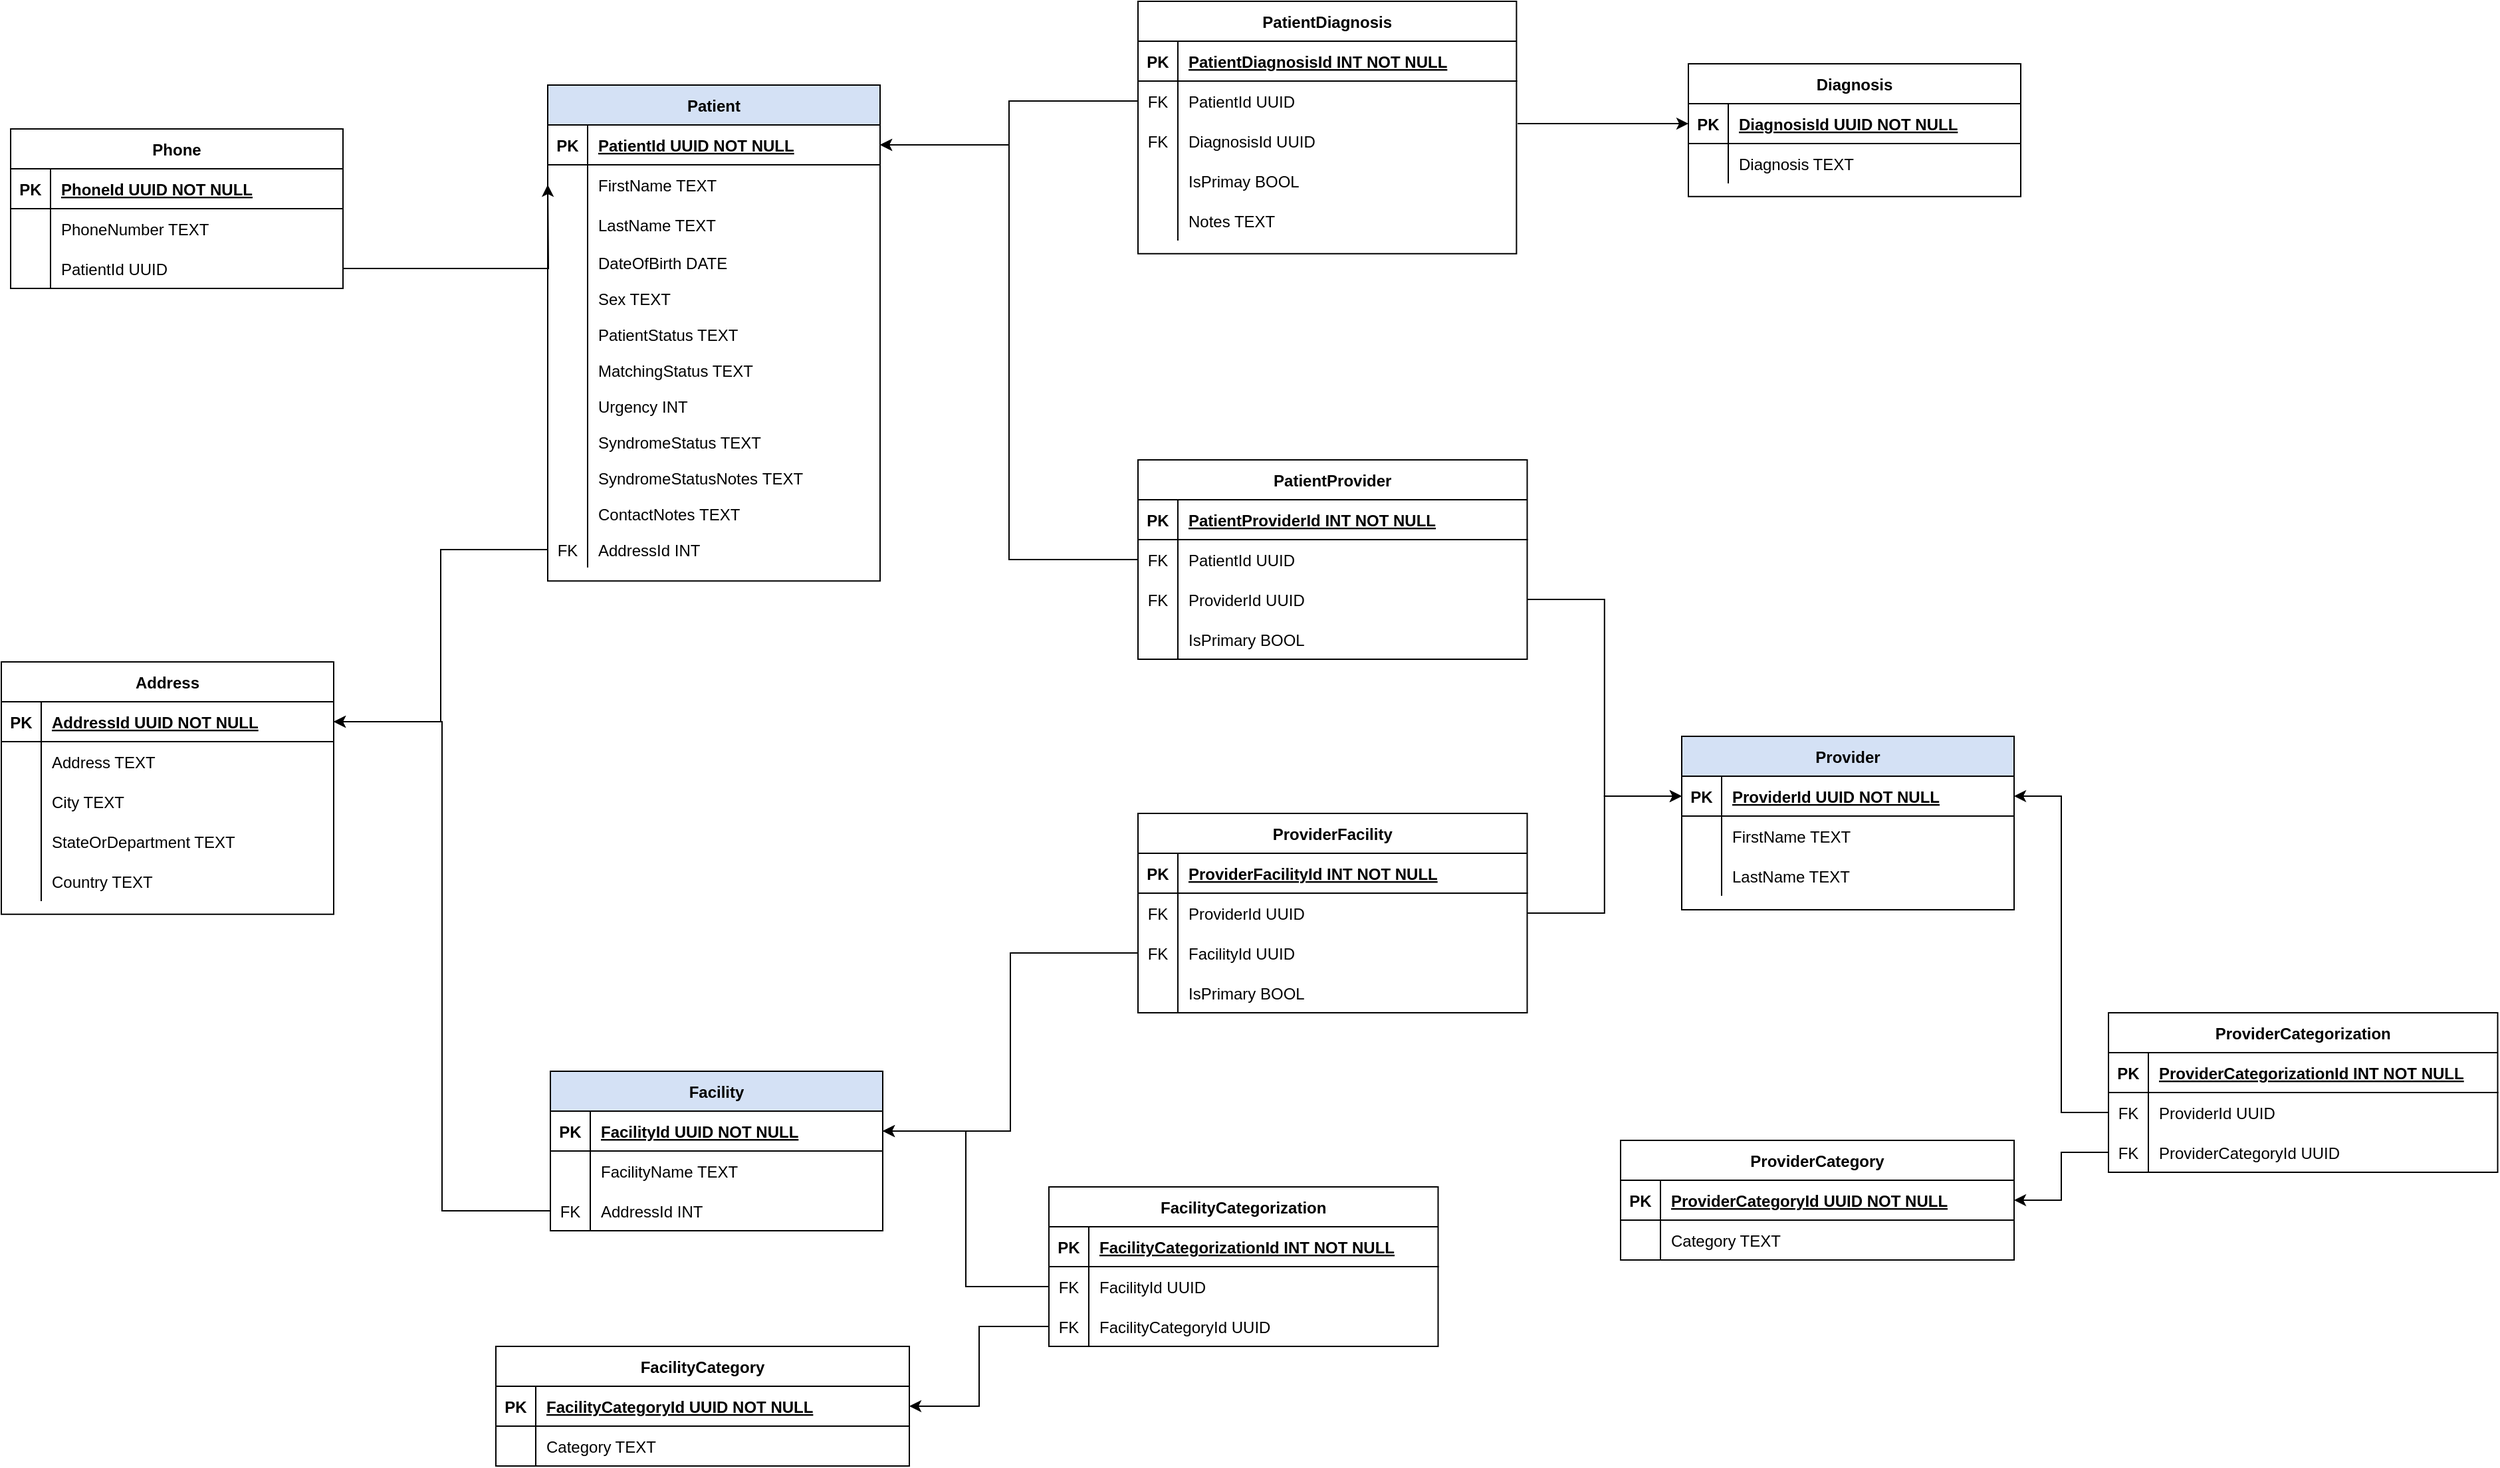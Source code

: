 <mxfile version="13.6.5" type="github">
  <diagram id="R2lEEEUBdFMjLlhIrx00" name="Page-1">
    <mxGraphModel dx="2512" dy="1894" grid="0" gridSize="10" guides="1" tooltips="1" connect="1" arrows="1" fold="1" page="1" pageScale="1" pageWidth="850" pageHeight="1100" math="0" shadow="0" extFonts="Permanent Marker^https://fonts.googleapis.com/css?family=Permanent+Marker">
      <root>
        <mxCell id="0" />
        <mxCell id="1" parent="0" />
        <mxCell id="nQOax5A-HRurF4t93XrJ-93" style="edgeStyle=orthogonalEdgeStyle;rounded=0;orthogonalLoop=1;jettySize=auto;html=1;exitX=0;exitY=0.5;exitDx=0;exitDy=0;" parent="1" source="nQOax5A-HRurF4t93XrJ-86" target="C-vyLk0tnHw3VtMMgP7b-14" edge="1">
          <mxGeometry relative="1" as="geometry" />
        </mxCell>
        <mxCell id="nQOax5A-HRurF4t93XrJ-94" style="edgeStyle=orthogonalEdgeStyle;rounded=0;orthogonalLoop=1;jettySize=auto;html=1;entryX=0;entryY=0.5;entryDx=0;entryDy=0;exitX=1.003;exitY=0.067;exitDx=0;exitDy=0;exitPerimeter=0;" parent="1" source="nQOax5A-HRurF4t93XrJ-89" target="nQOax5A-HRurF4t93XrJ-46" edge="1">
          <mxGeometry relative="1" as="geometry">
            <mxPoint x="461" y="128" as="sourcePoint" />
          </mxGeometry>
        </mxCell>
        <mxCell id="nQOax5A-HRurF4t93XrJ-104" style="edgeStyle=orthogonalEdgeStyle;rounded=0;orthogonalLoop=1;jettySize=auto;html=1;entryX=1;entryY=0.5;entryDx=0;entryDy=0;exitX=0;exitY=0.5;exitDx=0;exitDy=0;" parent="1" source="nQOax5A-HRurF4t93XrJ-42" target="C-vyLk0tnHw3VtMMgP7b-24" edge="1">
          <mxGeometry relative="1" as="geometry">
            <mxPoint x="443" y="902" as="sourcePoint" />
          </mxGeometry>
        </mxCell>
        <mxCell id="nQOax5A-HRurF4t93XrJ-105" style="edgeStyle=orthogonalEdgeStyle;rounded=0;orthogonalLoop=1;jettySize=auto;html=1;exitX=0;exitY=0.5;exitDx=0;exitDy=0;entryX=1;entryY=0.5;entryDx=0;entryDy=0;" parent="1" source="nQOax5A-HRurF4t93XrJ-101" target="nQOax5A-HRurF4t93XrJ-20" edge="1">
          <mxGeometry relative="1" as="geometry" />
        </mxCell>
        <mxCell id="nQOax5A-HRurF4t93XrJ-116" style="edgeStyle=orthogonalEdgeStyle;rounded=0;orthogonalLoop=1;jettySize=auto;html=1;exitX=1;exitY=0.5;exitDx=0;exitDy=0;entryX=0;entryY=0.5;entryDx=0;entryDy=0;" parent="1" source="nQOax5A-HRurF4t93XrJ-113" edge="1">
          <mxGeometry relative="1" as="geometry">
            <mxPoint x="55" y="112" as="targetPoint" />
          </mxGeometry>
        </mxCell>
        <mxCell id="C-vyLk0tnHw3VtMMgP7b-23" value="Facility" style="shape=table;startSize=30;container=1;collapsible=1;childLayout=tableLayout;fixedRows=1;rowLines=0;fontStyle=1;align=center;resizeLast=1;fillColor=#D4E1F5;" parent="1" vertex="1">
          <mxGeometry x="57" y="779" width="250" height="120" as="geometry" />
        </mxCell>
        <mxCell id="C-vyLk0tnHw3VtMMgP7b-24" value="" style="shape=partialRectangle;collapsible=0;dropTarget=0;pointerEvents=0;fillColor=none;points=[[0,0.5],[1,0.5]];portConstraint=eastwest;top=0;left=0;right=0;bottom=1;" parent="C-vyLk0tnHw3VtMMgP7b-23" vertex="1">
          <mxGeometry y="30" width="250" height="30" as="geometry" />
        </mxCell>
        <mxCell id="C-vyLk0tnHw3VtMMgP7b-25" value="PK" style="shape=partialRectangle;overflow=hidden;connectable=0;fillColor=none;top=0;left=0;bottom=0;right=0;fontStyle=1;" parent="C-vyLk0tnHw3VtMMgP7b-24" vertex="1">
          <mxGeometry width="30" height="30" as="geometry" />
        </mxCell>
        <mxCell id="C-vyLk0tnHw3VtMMgP7b-26" value="FacilityId UUID NOT NULL " style="shape=partialRectangle;overflow=hidden;connectable=0;fillColor=none;top=0;left=0;bottom=0;right=0;align=left;spacingLeft=6;fontStyle=5;" parent="C-vyLk0tnHw3VtMMgP7b-24" vertex="1">
          <mxGeometry x="30" width="220" height="30" as="geometry" />
        </mxCell>
        <mxCell id="nQOax5A-HRurF4t93XrJ-186" value="" style="shape=partialRectangle;collapsible=0;dropTarget=0;pointerEvents=0;fillColor=none;points=[[0,0.5],[1,0.5]];portConstraint=eastwest;top=0;left=0;right=0;bottom=0;" parent="C-vyLk0tnHw3VtMMgP7b-23" vertex="1">
          <mxGeometry y="60" width="250" height="30" as="geometry" />
        </mxCell>
        <mxCell id="nQOax5A-HRurF4t93XrJ-187" value="" style="shape=partialRectangle;overflow=hidden;connectable=0;fillColor=none;top=0;left=0;bottom=0;right=0;" parent="nQOax5A-HRurF4t93XrJ-186" vertex="1">
          <mxGeometry width="30" height="30" as="geometry" />
        </mxCell>
        <mxCell id="nQOax5A-HRurF4t93XrJ-188" value="FacilityName TEXT" style="shape=partialRectangle;overflow=hidden;connectable=0;fillColor=none;top=0;left=0;bottom=0;right=0;align=left;spacingLeft=6;" parent="nQOax5A-HRurF4t93XrJ-186" vertex="1">
          <mxGeometry x="30" width="220" height="30" as="geometry" />
        </mxCell>
        <mxCell id="nQOax5A-HRurF4t93XrJ-164" value="" style="shape=partialRectangle;collapsible=0;dropTarget=0;pointerEvents=0;fillColor=none;points=[[0,0.5],[1,0.5]];portConstraint=eastwest;top=0;left=0;right=0;bottom=0;" parent="C-vyLk0tnHw3VtMMgP7b-23" vertex="1">
          <mxGeometry y="90" width="250" height="30" as="geometry" />
        </mxCell>
        <mxCell id="nQOax5A-HRurF4t93XrJ-165" value="FK" style="shape=partialRectangle;overflow=hidden;connectable=0;fillColor=none;top=0;left=0;bottom=0;right=0;" parent="nQOax5A-HRurF4t93XrJ-164" vertex="1">
          <mxGeometry width="30" height="30" as="geometry" />
        </mxCell>
        <mxCell id="nQOax5A-HRurF4t93XrJ-166" value="AddressId INT" style="shape=partialRectangle;overflow=hidden;connectable=0;fillColor=none;top=0;left=0;bottom=0;right=0;align=left;spacingLeft=6;" parent="nQOax5A-HRurF4t93XrJ-164" vertex="1">
          <mxGeometry x="30" width="220" height="30" as="geometry" />
        </mxCell>
        <mxCell id="C-vyLk0tnHw3VtMMgP7b-13" value="Patient" style="shape=table;startSize=30;container=1;collapsible=1;childLayout=tableLayout;fixedRows=1;rowLines=0;fontStyle=1;align=center;resizeLast=1;fillColor=#D4E1F5;" parent="1" vertex="1">
          <mxGeometry x="55" y="37" width="250" height="373.125" as="geometry" />
        </mxCell>
        <mxCell id="C-vyLk0tnHw3VtMMgP7b-14" value="" style="shape=partialRectangle;collapsible=0;dropTarget=0;pointerEvents=0;fillColor=none;points=[[0,0.5],[1,0.5]];portConstraint=eastwest;top=0;left=0;right=0;bottom=1;" parent="C-vyLk0tnHw3VtMMgP7b-13" vertex="1">
          <mxGeometry y="30" width="250" height="30" as="geometry" />
        </mxCell>
        <mxCell id="C-vyLk0tnHw3VtMMgP7b-15" value="PK" style="shape=partialRectangle;overflow=hidden;connectable=0;fillColor=none;top=0;left=0;bottom=0;right=0;fontStyle=1;" parent="C-vyLk0tnHw3VtMMgP7b-14" vertex="1">
          <mxGeometry width="30" height="30" as="geometry" />
        </mxCell>
        <mxCell id="C-vyLk0tnHw3VtMMgP7b-16" value="PatientId UUID NOT NULL " style="shape=partialRectangle;overflow=hidden;connectable=0;fillColor=none;top=0;left=0;bottom=0;right=0;align=left;spacingLeft=6;fontStyle=5;" parent="C-vyLk0tnHw3VtMMgP7b-14" vertex="1">
          <mxGeometry x="30" width="220" height="30" as="geometry" />
        </mxCell>
        <mxCell id="C-vyLk0tnHw3VtMMgP7b-20" value="" style="shape=partialRectangle;collapsible=0;dropTarget=0;pointerEvents=0;fillColor=none;points=[[0,0.5],[1,0.5]];portConstraint=eastwest;top=0;left=0;right=0;bottom=0;" parent="C-vyLk0tnHw3VtMMgP7b-13" vertex="1">
          <mxGeometry y="60" width="250" height="30" as="geometry" />
        </mxCell>
        <mxCell id="C-vyLk0tnHw3VtMMgP7b-21" value="" style="shape=partialRectangle;overflow=hidden;connectable=0;fillColor=none;top=0;left=0;bottom=0;right=0;" parent="C-vyLk0tnHw3VtMMgP7b-20" vertex="1">
          <mxGeometry width="30" height="30" as="geometry" />
        </mxCell>
        <mxCell id="C-vyLk0tnHw3VtMMgP7b-22" value="FirstName TEXT" style="shape=partialRectangle;overflow=hidden;connectable=0;fillColor=none;top=0;left=0;bottom=0;right=0;align=left;spacingLeft=6;" parent="C-vyLk0tnHw3VtMMgP7b-20" vertex="1">
          <mxGeometry x="30" width="220" height="30" as="geometry" />
        </mxCell>
        <mxCell id="56dXUHVtUOL2lObvevo--10" value="" style="shape=partialRectangle;collapsible=0;dropTarget=0;pointerEvents=0;fillColor=none;points=[[0,0.5],[1,0.5]];portConstraint=eastwest;top=0;left=0;right=0;bottom=0;" parent="C-vyLk0tnHw3VtMMgP7b-13" vertex="1">
          <mxGeometry y="90" width="250" height="30" as="geometry" />
        </mxCell>
        <mxCell id="56dXUHVtUOL2lObvevo--11" value="" style="shape=partialRectangle;overflow=hidden;connectable=0;fillColor=none;top=0;left=0;bottom=0;right=0;" parent="56dXUHVtUOL2lObvevo--10" vertex="1">
          <mxGeometry width="30" height="30" as="geometry" />
        </mxCell>
        <mxCell id="56dXUHVtUOL2lObvevo--12" value="LastName TEXT" style="shape=partialRectangle;overflow=hidden;connectable=0;fillColor=none;top=0;left=0;bottom=0;right=0;align=left;spacingLeft=6;" parent="56dXUHVtUOL2lObvevo--10" vertex="1">
          <mxGeometry x="30" width="220" height="30" as="geometry" />
        </mxCell>
        <mxCell id="56dXUHVtUOL2lObvevo--13" value="" style="shape=partialRectangle;collapsible=0;dropTarget=0;pointerEvents=0;fillColor=none;points=[[0,0.5],[1,0.5]];portConstraint=eastwest;top=0;left=0;right=0;bottom=0;" parent="C-vyLk0tnHw3VtMMgP7b-13" vertex="1">
          <mxGeometry y="120" width="250" height="27" as="geometry" />
        </mxCell>
        <mxCell id="56dXUHVtUOL2lObvevo--14" value="" style="shape=partialRectangle;overflow=hidden;connectable=0;fillColor=none;top=0;left=0;bottom=0;right=0;" parent="56dXUHVtUOL2lObvevo--13" vertex="1">
          <mxGeometry width="30" height="27" as="geometry" />
        </mxCell>
        <mxCell id="56dXUHVtUOL2lObvevo--15" value="DateOfBirth DATE" style="shape=partialRectangle;overflow=hidden;connectable=0;fillColor=none;top=0;left=0;bottom=0;right=0;align=left;spacingLeft=6;" parent="56dXUHVtUOL2lObvevo--13" vertex="1">
          <mxGeometry x="30" width="220" height="27" as="geometry" />
        </mxCell>
        <mxCell id="nQOax5A-HRurF4t93XrJ-1" value="" style="shape=partialRectangle;collapsible=0;dropTarget=0;pointerEvents=0;fillColor=none;points=[[0,0.5],[1,0.5]];portConstraint=eastwest;top=0;left=0;right=0;bottom=0;" parent="C-vyLk0tnHw3VtMMgP7b-13" vertex="1">
          <mxGeometry y="147" width="250" height="27" as="geometry" />
        </mxCell>
        <mxCell id="nQOax5A-HRurF4t93XrJ-2" value="" style="shape=partialRectangle;overflow=hidden;connectable=0;fillColor=none;top=0;left=0;bottom=0;right=0;" parent="nQOax5A-HRurF4t93XrJ-1" vertex="1">
          <mxGeometry width="30" height="27" as="geometry" />
        </mxCell>
        <mxCell id="nQOax5A-HRurF4t93XrJ-3" value="Sex TEXT" style="shape=partialRectangle;overflow=hidden;connectable=0;fillColor=none;top=0;left=0;bottom=0;right=0;align=left;spacingLeft=6;" parent="nQOax5A-HRurF4t93XrJ-1" vertex="1">
          <mxGeometry x="30" width="220" height="27" as="geometry" />
        </mxCell>
        <mxCell id="nQOax5A-HRurF4t93XrJ-7" value="" style="shape=partialRectangle;collapsible=0;dropTarget=0;pointerEvents=0;fillColor=none;points=[[0,0.5],[1,0.5]];portConstraint=eastwest;top=0;left=0;right=0;bottom=0;" parent="C-vyLk0tnHw3VtMMgP7b-13" vertex="1">
          <mxGeometry y="174" width="250" height="27" as="geometry" />
        </mxCell>
        <mxCell id="nQOax5A-HRurF4t93XrJ-8" value="" style="shape=partialRectangle;overflow=hidden;connectable=0;fillColor=none;top=0;left=0;bottom=0;right=0;" parent="nQOax5A-HRurF4t93XrJ-7" vertex="1">
          <mxGeometry width="30" height="27" as="geometry" />
        </mxCell>
        <mxCell id="nQOax5A-HRurF4t93XrJ-9" value="PatientStatus TEXT" style="shape=partialRectangle;overflow=hidden;connectable=0;fillColor=none;top=0;left=0;bottom=0;right=0;align=left;spacingLeft=6;" parent="nQOax5A-HRurF4t93XrJ-7" vertex="1">
          <mxGeometry x="30" width="220" height="27" as="geometry" />
        </mxCell>
        <mxCell id="nQOax5A-HRurF4t93XrJ-117" value="" style="shape=partialRectangle;collapsible=0;dropTarget=0;pointerEvents=0;fillColor=none;points=[[0,0.5],[1,0.5]];portConstraint=eastwest;top=0;left=0;right=0;bottom=0;" parent="C-vyLk0tnHw3VtMMgP7b-13" vertex="1">
          <mxGeometry y="201" width="250" height="27" as="geometry" />
        </mxCell>
        <mxCell id="nQOax5A-HRurF4t93XrJ-118" value="" style="shape=partialRectangle;overflow=hidden;connectable=0;fillColor=none;top=0;left=0;bottom=0;right=0;" parent="nQOax5A-HRurF4t93XrJ-117" vertex="1">
          <mxGeometry width="30" height="27" as="geometry" />
        </mxCell>
        <mxCell id="nQOax5A-HRurF4t93XrJ-119" value="MatchingStatus TEXT" style="shape=partialRectangle;overflow=hidden;connectable=0;fillColor=none;top=0;left=0;bottom=0;right=0;align=left;spacingLeft=6;" parent="nQOax5A-HRurF4t93XrJ-117" vertex="1">
          <mxGeometry x="30" width="220" height="27" as="geometry" />
        </mxCell>
        <mxCell id="nQOax5A-HRurF4t93XrJ-13" value="" style="shape=partialRectangle;collapsible=0;dropTarget=0;pointerEvents=0;fillColor=none;points=[[0,0.5],[1,0.5]];portConstraint=eastwest;top=0;left=0;right=0;bottom=0;" parent="C-vyLk0tnHw3VtMMgP7b-13" vertex="1">
          <mxGeometry y="228" width="250" height="27" as="geometry" />
        </mxCell>
        <mxCell id="nQOax5A-HRurF4t93XrJ-14" value="" style="shape=partialRectangle;overflow=hidden;connectable=0;fillColor=none;top=0;left=0;bottom=0;right=0;" parent="nQOax5A-HRurF4t93XrJ-13" vertex="1">
          <mxGeometry width="30" height="27" as="geometry" />
        </mxCell>
        <mxCell id="nQOax5A-HRurF4t93XrJ-15" value="Urgency INT" style="shape=partialRectangle;overflow=hidden;connectable=0;fillColor=none;top=0;left=0;bottom=0;right=0;align=left;spacingLeft=6;" parent="nQOax5A-HRurF4t93XrJ-13" vertex="1">
          <mxGeometry x="30" width="220" height="27" as="geometry" />
        </mxCell>
        <mxCell id="nQOax5A-HRurF4t93XrJ-16" value="" style="shape=partialRectangle;collapsible=0;dropTarget=0;pointerEvents=0;fillColor=none;points=[[0,0.5],[1,0.5]];portConstraint=eastwest;top=0;left=0;right=0;bottom=0;" parent="C-vyLk0tnHw3VtMMgP7b-13" vertex="1">
          <mxGeometry y="255" width="250" height="27" as="geometry" />
        </mxCell>
        <mxCell id="nQOax5A-HRurF4t93XrJ-17" value="" style="shape=partialRectangle;overflow=hidden;connectable=0;fillColor=none;top=0;left=0;bottom=0;right=0;" parent="nQOax5A-HRurF4t93XrJ-16" vertex="1">
          <mxGeometry width="30" height="27" as="geometry" />
        </mxCell>
        <mxCell id="nQOax5A-HRurF4t93XrJ-18" value="SyndromeStatus TEXT" style="shape=partialRectangle;overflow=hidden;connectable=0;fillColor=none;top=0;left=0;bottom=0;right=0;align=left;spacingLeft=6;" parent="nQOax5A-HRurF4t93XrJ-16" vertex="1">
          <mxGeometry x="30" width="220" height="27" as="geometry" />
        </mxCell>
        <mxCell id="nQOax5A-HRurF4t93XrJ-32" value="" style="shape=partialRectangle;collapsible=0;dropTarget=0;pointerEvents=0;fillColor=none;points=[[0,0.5],[1,0.5]];portConstraint=eastwest;top=0;left=0;right=0;bottom=0;" parent="C-vyLk0tnHw3VtMMgP7b-13" vertex="1">
          <mxGeometry y="282" width="250" height="27" as="geometry" />
        </mxCell>
        <mxCell id="nQOax5A-HRurF4t93XrJ-33" value="" style="shape=partialRectangle;overflow=hidden;connectable=0;fillColor=none;top=0;left=0;bottom=0;right=0;" parent="nQOax5A-HRurF4t93XrJ-32" vertex="1">
          <mxGeometry width="30" height="27" as="geometry" />
        </mxCell>
        <mxCell id="nQOax5A-HRurF4t93XrJ-34" value="SyndromeStatusNotes TEXT" style="shape=partialRectangle;overflow=hidden;connectable=0;fillColor=none;top=0;left=0;bottom=0;right=0;align=left;spacingLeft=6;" parent="nQOax5A-HRurF4t93XrJ-32" vertex="1">
          <mxGeometry x="30" width="220" height="27" as="geometry" />
        </mxCell>
        <mxCell id="nQOax5A-HRurF4t93XrJ-120" value="" style="shape=partialRectangle;collapsible=0;dropTarget=0;pointerEvents=0;fillColor=none;points=[[0,0.5],[1,0.5]];portConstraint=eastwest;top=0;left=0;right=0;bottom=0;" parent="C-vyLk0tnHw3VtMMgP7b-13" vertex="1">
          <mxGeometry y="309" width="250" height="27" as="geometry" />
        </mxCell>
        <mxCell id="nQOax5A-HRurF4t93XrJ-121" value="" style="shape=partialRectangle;overflow=hidden;connectable=0;fillColor=none;top=0;left=0;bottom=0;right=0;" parent="nQOax5A-HRurF4t93XrJ-120" vertex="1">
          <mxGeometry width="30" height="27" as="geometry" />
        </mxCell>
        <mxCell id="nQOax5A-HRurF4t93XrJ-122" value="ContactNotes TEXT" style="shape=partialRectangle;overflow=hidden;connectable=0;fillColor=none;top=0;left=0;bottom=0;right=0;align=left;spacingLeft=6;" parent="nQOax5A-HRurF4t93XrJ-120" vertex="1">
          <mxGeometry x="30" width="220" height="27" as="geometry" />
        </mxCell>
        <mxCell id="nQOax5A-HRurF4t93XrJ-160" value="" style="shape=partialRectangle;collapsible=0;dropTarget=0;pointerEvents=0;fillColor=none;points=[[0,0.5],[1,0.5]];portConstraint=eastwest;top=0;left=0;right=0;bottom=0;" parent="C-vyLk0tnHw3VtMMgP7b-13" vertex="1">
          <mxGeometry y="336" width="250" height="27" as="geometry" />
        </mxCell>
        <mxCell id="nQOax5A-HRurF4t93XrJ-161" value="FK" style="shape=partialRectangle;overflow=hidden;connectable=0;fillColor=none;top=0;left=0;bottom=0;right=0;" parent="nQOax5A-HRurF4t93XrJ-160" vertex="1">
          <mxGeometry width="30" height="27" as="geometry" />
        </mxCell>
        <mxCell id="nQOax5A-HRurF4t93XrJ-162" value="AddressId INT" style="shape=partialRectangle;overflow=hidden;connectable=0;fillColor=none;top=0;left=0;bottom=0;right=0;align=left;spacingLeft=6;" parent="nQOax5A-HRurF4t93XrJ-160" vertex="1">
          <mxGeometry x="30" width="220" height="27" as="geometry" />
        </mxCell>
        <mxCell id="nQOax5A-HRurF4t93XrJ-106" value="Phone" style="shape=table;startSize=30;container=1;collapsible=1;childLayout=tableLayout;fixedRows=1;rowLines=0;fontStyle=1;align=center;resizeLast=1;" parent="1" vertex="1">
          <mxGeometry x="-349" y="70" width="250" height="120" as="geometry" />
        </mxCell>
        <mxCell id="nQOax5A-HRurF4t93XrJ-107" value="" style="shape=partialRectangle;collapsible=0;dropTarget=0;pointerEvents=0;fillColor=none;points=[[0,0.5],[1,0.5]];portConstraint=eastwest;top=0;left=0;right=0;bottom=1;" parent="nQOax5A-HRurF4t93XrJ-106" vertex="1">
          <mxGeometry y="30" width="250" height="30" as="geometry" />
        </mxCell>
        <mxCell id="nQOax5A-HRurF4t93XrJ-108" value="PK" style="shape=partialRectangle;overflow=hidden;connectable=0;fillColor=none;top=0;left=0;bottom=0;right=0;fontStyle=1;" parent="nQOax5A-HRurF4t93XrJ-107" vertex="1">
          <mxGeometry width="30" height="30" as="geometry" />
        </mxCell>
        <mxCell id="nQOax5A-HRurF4t93XrJ-109" value="PhoneId UUID NOT NULL " style="shape=partialRectangle;overflow=hidden;connectable=0;fillColor=none;top=0;left=0;bottom=0;right=0;align=left;spacingLeft=6;fontStyle=5;" parent="nQOax5A-HRurF4t93XrJ-107" vertex="1">
          <mxGeometry x="30" width="220" height="30" as="geometry" />
        </mxCell>
        <mxCell id="nQOax5A-HRurF4t93XrJ-192" value="" style="shape=partialRectangle;collapsible=0;dropTarget=0;pointerEvents=0;fillColor=none;points=[[0,0.5],[1,0.5]];portConstraint=eastwest;top=0;left=0;right=0;bottom=0;" parent="nQOax5A-HRurF4t93XrJ-106" vertex="1">
          <mxGeometry y="60" width="250" height="30" as="geometry" />
        </mxCell>
        <mxCell id="nQOax5A-HRurF4t93XrJ-193" value="" style="shape=partialRectangle;overflow=hidden;connectable=0;fillColor=none;top=0;left=0;bottom=0;right=0;" parent="nQOax5A-HRurF4t93XrJ-192" vertex="1">
          <mxGeometry width="30" height="30" as="geometry" />
        </mxCell>
        <mxCell id="nQOax5A-HRurF4t93XrJ-194" value="PhoneNumber TEXT" style="shape=partialRectangle;overflow=hidden;connectable=0;fillColor=none;top=0;left=0;bottom=0;right=0;align=left;spacingLeft=6;" parent="nQOax5A-HRurF4t93XrJ-192" vertex="1">
          <mxGeometry x="30" width="220" height="30" as="geometry" />
        </mxCell>
        <mxCell id="nQOax5A-HRurF4t93XrJ-113" value="" style="shape=partialRectangle;collapsible=0;dropTarget=0;pointerEvents=0;fillColor=none;points=[[0,0.5],[1,0.5]];portConstraint=eastwest;top=0;left=0;right=0;bottom=0;" parent="nQOax5A-HRurF4t93XrJ-106" vertex="1">
          <mxGeometry y="90" width="250" height="30" as="geometry" />
        </mxCell>
        <mxCell id="nQOax5A-HRurF4t93XrJ-114" value="" style="shape=partialRectangle;overflow=hidden;connectable=0;fillColor=none;top=0;left=0;bottom=0;right=0;" parent="nQOax5A-HRurF4t93XrJ-113" vertex="1">
          <mxGeometry width="30" height="30" as="geometry" />
        </mxCell>
        <mxCell id="nQOax5A-HRurF4t93XrJ-115" value="PatientId UUID" style="shape=partialRectangle;overflow=hidden;connectable=0;fillColor=none;top=0;left=0;bottom=0;right=0;align=left;spacingLeft=6;" parent="nQOax5A-HRurF4t93XrJ-113" vertex="1">
          <mxGeometry x="30" width="220" height="30" as="geometry" />
        </mxCell>
        <mxCell id="nQOax5A-HRurF4t93XrJ-82" value="PatientDiagnosis" style="shape=table;startSize=30;container=1;collapsible=1;childLayout=tableLayout;fixedRows=1;rowLines=0;fontStyle=1;align=center;resizeLast=1;" parent="1" vertex="1">
          <mxGeometry x="499" y="-26.0" width="284.706" height="189.917" as="geometry" />
        </mxCell>
        <mxCell id="nQOax5A-HRurF4t93XrJ-83" value="" style="shape=partialRectangle;collapsible=0;dropTarget=0;pointerEvents=0;fillColor=none;points=[[0,0.5],[1,0.5]];portConstraint=eastwest;top=0;left=0;right=0;bottom=1;" parent="nQOax5A-HRurF4t93XrJ-82" vertex="1">
          <mxGeometry y="30" width="284.706" height="30" as="geometry" />
        </mxCell>
        <mxCell id="nQOax5A-HRurF4t93XrJ-84" value="PK" style="shape=partialRectangle;overflow=hidden;connectable=0;fillColor=none;top=0;left=0;bottom=0;right=0;fontStyle=1;" parent="nQOax5A-HRurF4t93XrJ-83" vertex="1">
          <mxGeometry width="30" height="30" as="geometry" />
        </mxCell>
        <mxCell id="nQOax5A-HRurF4t93XrJ-85" value="PatientDiagnosisId INT NOT NULL" style="shape=partialRectangle;overflow=hidden;connectable=0;fillColor=none;top=0;left=0;bottom=0;right=0;align=left;spacingLeft=6;fontStyle=5;" parent="nQOax5A-HRurF4t93XrJ-83" vertex="1">
          <mxGeometry x="30" width="254.706" height="30" as="geometry" />
        </mxCell>
        <mxCell id="nQOax5A-HRurF4t93XrJ-86" value="" style="shape=partialRectangle;collapsible=0;dropTarget=0;pointerEvents=0;fillColor=none;points=[[0,0.5],[1,0.5]];portConstraint=eastwest;top=0;left=0;right=0;bottom=0;" parent="nQOax5A-HRurF4t93XrJ-82" vertex="1">
          <mxGeometry y="60" width="284.706" height="30" as="geometry" />
        </mxCell>
        <mxCell id="nQOax5A-HRurF4t93XrJ-87" value="FK" style="shape=partialRectangle;overflow=hidden;connectable=0;fillColor=none;top=0;left=0;bottom=0;right=0;" parent="nQOax5A-HRurF4t93XrJ-86" vertex="1">
          <mxGeometry width="30" height="30" as="geometry" />
        </mxCell>
        <mxCell id="nQOax5A-HRurF4t93XrJ-88" value="PatientId UUID" style="shape=partialRectangle;overflow=hidden;connectable=0;fillColor=none;top=0;left=0;bottom=0;right=0;align=left;spacingLeft=6;" parent="nQOax5A-HRurF4t93XrJ-86" vertex="1">
          <mxGeometry x="30" width="254.706" height="30" as="geometry" />
        </mxCell>
        <mxCell id="nQOax5A-HRurF4t93XrJ-89" value="" style="shape=partialRectangle;collapsible=0;dropTarget=0;pointerEvents=0;fillColor=none;points=[[0,0.5],[1,0.5]];portConstraint=eastwest;top=0;left=0;right=0;bottom=0;" parent="nQOax5A-HRurF4t93XrJ-82" vertex="1">
          <mxGeometry y="90" width="284.706" height="30" as="geometry" />
        </mxCell>
        <mxCell id="nQOax5A-HRurF4t93XrJ-90" value="FK" style="shape=partialRectangle;overflow=hidden;connectable=0;fillColor=none;top=0;left=0;bottom=0;right=0;" parent="nQOax5A-HRurF4t93XrJ-89" vertex="1">
          <mxGeometry width="30" height="30" as="geometry" />
        </mxCell>
        <mxCell id="nQOax5A-HRurF4t93XrJ-91" value="DiagnosisId UUID" style="shape=partialRectangle;overflow=hidden;connectable=0;fillColor=none;top=0;left=0;bottom=0;right=0;align=left;spacingLeft=6;" parent="nQOax5A-HRurF4t93XrJ-89" vertex="1">
          <mxGeometry x="30" width="254.706" height="30" as="geometry" />
        </mxCell>
        <mxCell id="nQOax5A-HRurF4t93XrJ-95" value="" style="shape=partialRectangle;collapsible=0;dropTarget=0;pointerEvents=0;fillColor=none;points=[[0,0.5],[1,0.5]];portConstraint=eastwest;top=0;left=0;right=0;bottom=0;" parent="nQOax5A-HRurF4t93XrJ-82" vertex="1">
          <mxGeometry y="120" width="284.706" height="30" as="geometry" />
        </mxCell>
        <mxCell id="nQOax5A-HRurF4t93XrJ-96" value="" style="shape=partialRectangle;overflow=hidden;connectable=0;fillColor=none;top=0;left=0;bottom=0;right=0;" parent="nQOax5A-HRurF4t93XrJ-95" vertex="1">
          <mxGeometry width="30" height="30" as="geometry" />
        </mxCell>
        <mxCell id="nQOax5A-HRurF4t93XrJ-97" value="IsPrimay BOOL" style="shape=partialRectangle;overflow=hidden;connectable=0;fillColor=none;top=0;left=0;bottom=0;right=0;align=left;spacingLeft=6;" parent="nQOax5A-HRurF4t93XrJ-95" vertex="1">
          <mxGeometry x="30" width="254.706" height="30" as="geometry" />
        </mxCell>
        <mxCell id="nQOax5A-HRurF4t93XrJ-98" value="" style="shape=partialRectangle;collapsible=0;dropTarget=0;pointerEvents=0;fillColor=none;points=[[0,0.5],[1,0.5]];portConstraint=eastwest;top=0;left=0;right=0;bottom=0;" parent="nQOax5A-HRurF4t93XrJ-82" vertex="1">
          <mxGeometry y="150" width="284.706" height="30" as="geometry" />
        </mxCell>
        <mxCell id="nQOax5A-HRurF4t93XrJ-99" value="" style="shape=partialRectangle;overflow=hidden;connectable=0;fillColor=none;top=0;left=0;bottom=0;right=0;" parent="nQOax5A-HRurF4t93XrJ-98" vertex="1">
          <mxGeometry width="30" height="30" as="geometry" />
        </mxCell>
        <mxCell id="nQOax5A-HRurF4t93XrJ-100" value="Notes TEXT" style="shape=partialRectangle;overflow=hidden;connectable=0;fillColor=none;top=0;left=0;bottom=0;right=0;align=left;spacingLeft=6;" parent="nQOax5A-HRurF4t93XrJ-98" vertex="1">
          <mxGeometry x="30" width="254.706" height="30" as="geometry" />
        </mxCell>
        <mxCell id="nQOax5A-HRurF4t93XrJ-136" style="edgeStyle=orthogonalEdgeStyle;rounded=0;orthogonalLoop=1;jettySize=auto;html=1;exitX=1;exitY=0.5;exitDx=0;exitDy=0;entryX=0;entryY=0.5;entryDx=0;entryDy=0;" parent="1" source="nQOax5A-HRurF4t93XrJ-127" target="C-vyLk0tnHw3VtMMgP7b-3" edge="1">
          <mxGeometry relative="1" as="geometry" />
        </mxCell>
        <mxCell id="nQOax5A-HRurF4t93XrJ-137" style="edgeStyle=orthogonalEdgeStyle;rounded=0;orthogonalLoop=1;jettySize=auto;html=1;exitX=0;exitY=0.5;exitDx=0;exitDy=0;entryX=1;entryY=0.5;entryDx=0;entryDy=0;" parent="1" source="nQOax5A-HRurF4t93XrJ-130" target="C-vyLk0tnHw3VtMMgP7b-24" edge="1">
          <mxGeometry relative="1" as="geometry" />
        </mxCell>
        <mxCell id="C-vyLk0tnHw3VtMMgP7b-2" value="Provider" style="shape=table;startSize=30;container=1;collapsible=1;childLayout=tableLayout;fixedRows=1;rowLines=0;fontStyle=1;align=center;resizeLast=1;fillColor=#D4E1F5;" parent="1" vertex="1">
          <mxGeometry x="908" y="527" width="250" height="130.46" as="geometry" />
        </mxCell>
        <mxCell id="C-vyLk0tnHw3VtMMgP7b-3" value="" style="shape=partialRectangle;collapsible=0;dropTarget=0;pointerEvents=0;fillColor=none;points=[[0,0.5],[1,0.5]];portConstraint=eastwest;top=0;left=0;right=0;bottom=1;" parent="C-vyLk0tnHw3VtMMgP7b-2" vertex="1">
          <mxGeometry y="30" width="250" height="30" as="geometry" />
        </mxCell>
        <mxCell id="C-vyLk0tnHw3VtMMgP7b-4" value="PK" style="shape=partialRectangle;overflow=hidden;connectable=0;fillColor=none;top=0;left=0;bottom=0;right=0;fontStyle=1;" parent="C-vyLk0tnHw3VtMMgP7b-3" vertex="1">
          <mxGeometry width="30" height="30" as="geometry" />
        </mxCell>
        <mxCell id="C-vyLk0tnHw3VtMMgP7b-5" value="ProviderId UUID NOT NULL " style="shape=partialRectangle;overflow=hidden;connectable=0;fillColor=none;top=0;left=0;bottom=0;right=0;align=left;spacingLeft=6;fontStyle=5;" parent="C-vyLk0tnHw3VtMMgP7b-3" vertex="1">
          <mxGeometry x="30" width="220" height="30" as="geometry" />
        </mxCell>
        <mxCell id="nQOax5A-HRurF4t93XrJ-181" value="" style="shape=partialRectangle;collapsible=0;dropTarget=0;pointerEvents=0;fillColor=none;points=[[0,0.5],[1,0.5]];portConstraint=eastwest;top=0;left=0;right=0;bottom=0;" parent="C-vyLk0tnHw3VtMMgP7b-2" vertex="1">
          <mxGeometry y="60" width="250" height="30" as="geometry" />
        </mxCell>
        <mxCell id="nQOax5A-HRurF4t93XrJ-182" value="" style="shape=partialRectangle;overflow=hidden;connectable=0;fillColor=none;top=0;left=0;bottom=0;right=0;" parent="nQOax5A-HRurF4t93XrJ-181" vertex="1">
          <mxGeometry width="30" height="30" as="geometry" />
        </mxCell>
        <mxCell id="nQOax5A-HRurF4t93XrJ-183" value="FirstName TEXT" style="shape=partialRectangle;overflow=hidden;connectable=0;fillColor=none;top=0;left=0;bottom=0;right=0;align=left;spacingLeft=6;" parent="nQOax5A-HRurF4t93XrJ-181" vertex="1">
          <mxGeometry x="30" width="220" height="30" as="geometry" />
        </mxCell>
        <mxCell id="C-vyLk0tnHw3VtMMgP7b-9" value="" style="shape=partialRectangle;collapsible=0;dropTarget=0;pointerEvents=0;fillColor=none;points=[[0,0.5],[1,0.5]];portConstraint=eastwest;top=0;left=0;right=0;bottom=0;" parent="C-vyLk0tnHw3VtMMgP7b-2" vertex="1">
          <mxGeometry y="90" width="250" height="30" as="geometry" />
        </mxCell>
        <mxCell id="C-vyLk0tnHw3VtMMgP7b-10" value="" style="shape=partialRectangle;overflow=hidden;connectable=0;fillColor=none;top=0;left=0;bottom=0;right=0;" parent="C-vyLk0tnHw3VtMMgP7b-9" vertex="1">
          <mxGeometry width="30" height="30" as="geometry" />
        </mxCell>
        <mxCell id="C-vyLk0tnHw3VtMMgP7b-11" value="LastName TEXT" style="shape=partialRectangle;overflow=hidden;connectable=0;fillColor=none;top=0;left=0;bottom=0;right=0;align=left;spacingLeft=6;" parent="C-vyLk0tnHw3VtMMgP7b-9" vertex="1">
          <mxGeometry x="30" width="220" height="30" as="geometry" />
        </mxCell>
        <mxCell id="nQOax5A-HRurF4t93XrJ-163" style="edgeStyle=orthogonalEdgeStyle;rounded=0;orthogonalLoop=1;jettySize=auto;html=1;entryX=1;entryY=0.5;entryDx=0;entryDy=0;" parent="1" source="nQOax5A-HRurF4t93XrJ-160" target="nQOax5A-HRurF4t93XrJ-139" edge="1">
          <mxGeometry relative="1" as="geometry" />
        </mxCell>
        <mxCell id="nQOax5A-HRurF4t93XrJ-167" style="edgeStyle=orthogonalEdgeStyle;rounded=0;orthogonalLoop=1;jettySize=auto;html=1;exitX=0;exitY=0.5;exitDx=0;exitDy=0;entryX=1;entryY=0.5;entryDx=0;entryDy=0;" parent="1" source="nQOax5A-HRurF4t93XrJ-164" target="nQOax5A-HRurF4t93XrJ-139" edge="1">
          <mxGeometry relative="1" as="geometry">
            <mxPoint x="-61" y="582" as="targetPoint" />
          </mxGeometry>
        </mxCell>
        <mxCell id="nQOax5A-HRurF4t93XrJ-184" style="edgeStyle=orthogonalEdgeStyle;rounded=0;orthogonalLoop=1;jettySize=auto;html=1;exitX=1;exitY=0.5;exitDx=0;exitDy=0;entryX=0;entryY=0.5;entryDx=0;entryDy=0;" parent="1" source="nQOax5A-HRurF4t93XrJ-175" target="C-vyLk0tnHw3VtMMgP7b-3" edge="1">
          <mxGeometry relative="1" as="geometry" />
        </mxCell>
        <mxCell id="nQOax5A-HRurF4t93XrJ-185" style="edgeStyle=orthogonalEdgeStyle;rounded=0;orthogonalLoop=1;jettySize=auto;html=1;exitX=0;exitY=0.5;exitDx=0;exitDy=0;entryX=1;entryY=0.5;entryDx=0;entryDy=0;" parent="1" source="nQOax5A-HRurF4t93XrJ-172" target="C-vyLk0tnHw3VtMMgP7b-14" edge="1">
          <mxGeometry relative="1" as="geometry" />
        </mxCell>
        <mxCell id="nQOax5A-HRurF4t93XrJ-168" value="PatientProvider" style="shape=table;startSize=30;container=1;collapsible=1;childLayout=tableLayout;fixedRows=1;rowLines=0;fontStyle=1;align=center;resizeLast=1;" parent="1" vertex="1">
          <mxGeometry x="499" y="319" width="292.75" height="150" as="geometry" />
        </mxCell>
        <mxCell id="nQOax5A-HRurF4t93XrJ-169" value="" style="shape=partialRectangle;collapsible=0;dropTarget=0;pointerEvents=0;fillColor=none;points=[[0,0.5],[1,0.5]];portConstraint=eastwest;top=0;left=0;right=0;bottom=1;" parent="nQOax5A-HRurF4t93XrJ-168" vertex="1">
          <mxGeometry y="30" width="292.75" height="30" as="geometry" />
        </mxCell>
        <mxCell id="nQOax5A-HRurF4t93XrJ-170" value="PK" style="shape=partialRectangle;overflow=hidden;connectable=0;fillColor=none;top=0;left=0;bottom=0;right=0;fontStyle=1;" parent="nQOax5A-HRurF4t93XrJ-169" vertex="1">
          <mxGeometry width="30" height="30" as="geometry" />
        </mxCell>
        <mxCell id="nQOax5A-HRurF4t93XrJ-171" value="PatientProviderId INT NOT NULL " style="shape=partialRectangle;overflow=hidden;connectable=0;fillColor=none;top=0;left=0;bottom=0;right=0;align=left;spacingLeft=6;fontStyle=5;" parent="nQOax5A-HRurF4t93XrJ-169" vertex="1">
          <mxGeometry x="30" width="262.75" height="30" as="geometry" />
        </mxCell>
        <mxCell id="nQOax5A-HRurF4t93XrJ-172" value="" style="shape=partialRectangle;collapsible=0;dropTarget=0;pointerEvents=0;fillColor=none;points=[[0,0.5],[1,0.5]];portConstraint=eastwest;top=0;left=0;right=0;bottom=0;" parent="nQOax5A-HRurF4t93XrJ-168" vertex="1">
          <mxGeometry y="60" width="292.75" height="30" as="geometry" />
        </mxCell>
        <mxCell id="nQOax5A-HRurF4t93XrJ-173" value="FK" style="shape=partialRectangle;overflow=hidden;connectable=0;fillColor=none;top=0;left=0;bottom=0;right=0;" parent="nQOax5A-HRurF4t93XrJ-172" vertex="1">
          <mxGeometry width="30" height="30" as="geometry" />
        </mxCell>
        <mxCell id="nQOax5A-HRurF4t93XrJ-174" value="PatientId UUID" style="shape=partialRectangle;overflow=hidden;connectable=0;fillColor=none;top=0;left=0;bottom=0;right=0;align=left;spacingLeft=6;" parent="nQOax5A-HRurF4t93XrJ-172" vertex="1">
          <mxGeometry x="30" width="262.75" height="30" as="geometry" />
        </mxCell>
        <mxCell id="nQOax5A-HRurF4t93XrJ-175" value="" style="shape=partialRectangle;collapsible=0;dropTarget=0;pointerEvents=0;fillColor=none;points=[[0,0.5],[1,0.5]];portConstraint=eastwest;top=0;left=0;right=0;bottom=0;" parent="nQOax5A-HRurF4t93XrJ-168" vertex="1">
          <mxGeometry y="90" width="292.75" height="30" as="geometry" />
        </mxCell>
        <mxCell id="nQOax5A-HRurF4t93XrJ-176" value="FK" style="shape=partialRectangle;overflow=hidden;connectable=0;fillColor=none;top=0;left=0;bottom=0;right=0;" parent="nQOax5A-HRurF4t93XrJ-175" vertex="1">
          <mxGeometry width="30" height="30" as="geometry" />
        </mxCell>
        <mxCell id="nQOax5A-HRurF4t93XrJ-177" value="ProviderId UUID" style="shape=partialRectangle;overflow=hidden;connectable=0;fillColor=none;top=0;left=0;bottom=0;right=0;align=left;spacingLeft=6;" parent="nQOax5A-HRurF4t93XrJ-175" vertex="1">
          <mxGeometry x="30" width="262.75" height="30" as="geometry" />
        </mxCell>
        <mxCell id="nQOax5A-HRurF4t93XrJ-178" value="" style="shape=partialRectangle;collapsible=0;dropTarget=0;pointerEvents=0;fillColor=none;points=[[0,0.5],[1,0.5]];portConstraint=eastwest;top=0;left=0;right=0;bottom=0;" parent="nQOax5A-HRurF4t93XrJ-168" vertex="1">
          <mxGeometry y="120" width="292.75" height="30" as="geometry" />
        </mxCell>
        <mxCell id="nQOax5A-HRurF4t93XrJ-179" value="" style="shape=partialRectangle;overflow=hidden;connectable=0;fillColor=none;top=0;left=0;bottom=0;right=0;" parent="nQOax5A-HRurF4t93XrJ-178" vertex="1">
          <mxGeometry width="30" height="30" as="geometry" />
        </mxCell>
        <mxCell id="nQOax5A-HRurF4t93XrJ-180" value="IsPrimary BOOL" style="shape=partialRectangle;overflow=hidden;connectable=0;fillColor=none;top=0;left=0;bottom=0;right=0;align=left;spacingLeft=6;" parent="nQOax5A-HRurF4t93XrJ-178" vertex="1">
          <mxGeometry x="30" width="262.75" height="30" as="geometry" />
        </mxCell>
        <mxCell id="nQOax5A-HRurF4t93XrJ-195" value="ProviderCategory" style="shape=table;startSize=30;container=1;collapsible=1;childLayout=tableLayout;fixedRows=1;rowLines=0;fontStyle=1;align=center;resizeLast=1;" parent="1" vertex="1">
          <mxGeometry x="862" y="831" width="296" height="90" as="geometry">
            <mxRectangle x="77" y="754" width="120" height="30" as="alternateBounds" />
          </mxGeometry>
        </mxCell>
        <mxCell id="nQOax5A-HRurF4t93XrJ-196" value="" style="shape=partialRectangle;collapsible=0;dropTarget=0;pointerEvents=0;fillColor=none;points=[[0,0.5],[1,0.5]];portConstraint=eastwest;top=0;left=0;right=0;bottom=1;" parent="nQOax5A-HRurF4t93XrJ-195" vertex="1">
          <mxGeometry y="30" width="296" height="30" as="geometry" />
        </mxCell>
        <mxCell id="nQOax5A-HRurF4t93XrJ-197" value="PK" style="shape=partialRectangle;overflow=hidden;connectable=0;fillColor=none;top=0;left=0;bottom=0;right=0;fontStyle=1;" parent="nQOax5A-HRurF4t93XrJ-196" vertex="1">
          <mxGeometry width="30" height="30" as="geometry" />
        </mxCell>
        <mxCell id="nQOax5A-HRurF4t93XrJ-198" value="ProviderCategoryId UUID NOT NULL " style="shape=partialRectangle;overflow=hidden;connectable=0;fillColor=none;top=0;left=0;bottom=0;right=0;align=left;spacingLeft=6;fontStyle=5;" parent="nQOax5A-HRurF4t93XrJ-196" vertex="1">
          <mxGeometry x="30" width="266" height="30" as="geometry" />
        </mxCell>
        <mxCell id="nQOax5A-HRurF4t93XrJ-212" value="" style="shape=partialRectangle;collapsible=0;dropTarget=0;pointerEvents=0;fillColor=none;points=[[0,0.5],[1,0.5]];portConstraint=eastwest;top=0;left=0;right=0;bottom=0;" parent="nQOax5A-HRurF4t93XrJ-195" vertex="1">
          <mxGeometry y="60" width="296" height="30" as="geometry" />
        </mxCell>
        <mxCell id="nQOax5A-HRurF4t93XrJ-213" value="" style="shape=partialRectangle;overflow=hidden;connectable=0;fillColor=none;top=0;left=0;bottom=0;right=0;" parent="nQOax5A-HRurF4t93XrJ-212" vertex="1">
          <mxGeometry width="30" height="30" as="geometry" />
        </mxCell>
        <mxCell id="nQOax5A-HRurF4t93XrJ-214" value="Category TEXT" style="shape=partialRectangle;overflow=hidden;connectable=0;fillColor=none;top=0;left=0;bottom=0;right=0;align=left;spacingLeft=6;" parent="nQOax5A-HRurF4t93XrJ-212" vertex="1">
          <mxGeometry x="30" width="266" height="30" as="geometry" />
        </mxCell>
        <mxCell id="nQOax5A-HRurF4t93XrJ-202" value="ProviderCategorization" style="shape=table;startSize=30;container=1;collapsible=1;childLayout=tableLayout;fixedRows=1;rowLines=0;fontStyle=1;align=center;resizeLast=1;" parent="1" vertex="1">
          <mxGeometry x="1229" y="735" width="292.75" height="120" as="geometry" />
        </mxCell>
        <mxCell id="nQOax5A-HRurF4t93XrJ-203" value="" style="shape=partialRectangle;collapsible=0;dropTarget=0;pointerEvents=0;fillColor=none;points=[[0,0.5],[1,0.5]];portConstraint=eastwest;top=0;left=0;right=0;bottom=1;" parent="nQOax5A-HRurF4t93XrJ-202" vertex="1">
          <mxGeometry y="30" width="292.75" height="30" as="geometry" />
        </mxCell>
        <mxCell id="nQOax5A-HRurF4t93XrJ-204" value="PK" style="shape=partialRectangle;overflow=hidden;connectable=0;fillColor=none;top=0;left=0;bottom=0;right=0;fontStyle=1;" parent="nQOax5A-HRurF4t93XrJ-203" vertex="1">
          <mxGeometry width="30" height="30" as="geometry" />
        </mxCell>
        <mxCell id="nQOax5A-HRurF4t93XrJ-205" value="ProviderCategorizationId INT NOT NULL " style="shape=partialRectangle;overflow=hidden;connectable=0;fillColor=none;top=0;left=0;bottom=0;right=0;align=left;spacingLeft=6;fontStyle=5;" parent="nQOax5A-HRurF4t93XrJ-203" vertex="1">
          <mxGeometry x="30" width="262.75" height="30" as="geometry" />
        </mxCell>
        <mxCell id="nQOax5A-HRurF4t93XrJ-206" value="" style="shape=partialRectangle;collapsible=0;dropTarget=0;pointerEvents=0;fillColor=none;points=[[0,0.5],[1,0.5]];portConstraint=eastwest;top=0;left=0;right=0;bottom=0;" parent="nQOax5A-HRurF4t93XrJ-202" vertex="1">
          <mxGeometry y="60" width="292.75" height="30" as="geometry" />
        </mxCell>
        <mxCell id="nQOax5A-HRurF4t93XrJ-207" value="FK" style="shape=partialRectangle;overflow=hidden;connectable=0;fillColor=none;top=0;left=0;bottom=0;right=0;" parent="nQOax5A-HRurF4t93XrJ-206" vertex="1">
          <mxGeometry width="30" height="30" as="geometry" />
        </mxCell>
        <mxCell id="nQOax5A-HRurF4t93XrJ-208" value="ProviderId UUID" style="shape=partialRectangle;overflow=hidden;connectable=0;fillColor=none;top=0;left=0;bottom=0;right=0;align=left;spacingLeft=6;" parent="nQOax5A-HRurF4t93XrJ-206" vertex="1">
          <mxGeometry x="30" width="262.75" height="30" as="geometry" />
        </mxCell>
        <mxCell id="nQOax5A-HRurF4t93XrJ-209" value="" style="shape=partialRectangle;collapsible=0;dropTarget=0;pointerEvents=0;fillColor=none;points=[[0,0.5],[1,0.5]];portConstraint=eastwest;top=0;left=0;right=0;bottom=0;" parent="nQOax5A-HRurF4t93XrJ-202" vertex="1">
          <mxGeometry y="90" width="292.75" height="30" as="geometry" />
        </mxCell>
        <mxCell id="nQOax5A-HRurF4t93XrJ-210" value="FK" style="shape=partialRectangle;overflow=hidden;connectable=0;fillColor=none;top=0;left=0;bottom=0;right=0;" parent="nQOax5A-HRurF4t93XrJ-209" vertex="1">
          <mxGeometry width="30" height="30" as="geometry" />
        </mxCell>
        <mxCell id="nQOax5A-HRurF4t93XrJ-211" value="ProviderCategoryId UUID" style="shape=partialRectangle;overflow=hidden;connectable=0;fillColor=none;top=0;left=0;bottom=0;right=0;align=left;spacingLeft=6;" parent="nQOax5A-HRurF4t93XrJ-209" vertex="1">
          <mxGeometry x="30" width="262.75" height="30" as="geometry" />
        </mxCell>
        <mxCell id="nQOax5A-HRurF4t93XrJ-215" style="edgeStyle=orthogonalEdgeStyle;rounded=0;orthogonalLoop=1;jettySize=auto;html=1;exitX=0;exitY=0.5;exitDx=0;exitDy=0;" parent="1" source="nQOax5A-HRurF4t93XrJ-209" target="nQOax5A-HRurF4t93XrJ-196" edge="1">
          <mxGeometry relative="1" as="geometry" />
        </mxCell>
        <mxCell id="nQOax5A-HRurF4t93XrJ-216" style="edgeStyle=orthogonalEdgeStyle;rounded=0;orthogonalLoop=1;jettySize=auto;html=1;exitX=0;exitY=0.5;exitDx=0;exitDy=0;entryX=1;entryY=0.5;entryDx=0;entryDy=0;" parent="1" source="nQOax5A-HRurF4t93XrJ-206" target="C-vyLk0tnHw3VtMMgP7b-3" edge="1">
          <mxGeometry relative="1" as="geometry" />
        </mxCell>
        <mxCell id="nQOax5A-HRurF4t93XrJ-45" value="Diagnosis" style="shape=table;startSize=30;container=1;collapsible=1;childLayout=tableLayout;fixedRows=1;rowLines=0;fontStyle=1;align=center;resizeLast=1;" parent="1" vertex="1">
          <mxGeometry x="913" y="21" width="250" height="99.917" as="geometry" />
        </mxCell>
        <mxCell id="nQOax5A-HRurF4t93XrJ-46" value="" style="shape=partialRectangle;collapsible=0;dropTarget=0;pointerEvents=0;fillColor=none;points=[[0,0.5],[1,0.5]];portConstraint=eastwest;top=0;left=0;right=0;bottom=1;" parent="nQOax5A-HRurF4t93XrJ-45" vertex="1">
          <mxGeometry y="30" width="250" height="30" as="geometry" />
        </mxCell>
        <mxCell id="nQOax5A-HRurF4t93XrJ-47" value="PK" style="shape=partialRectangle;overflow=hidden;connectable=0;fillColor=none;top=0;left=0;bottom=0;right=0;fontStyle=1;" parent="nQOax5A-HRurF4t93XrJ-46" vertex="1">
          <mxGeometry width="30" height="30" as="geometry" />
        </mxCell>
        <mxCell id="nQOax5A-HRurF4t93XrJ-48" value="DiagnosisId UUID NOT NULL" style="shape=partialRectangle;overflow=hidden;connectable=0;fillColor=none;top=0;left=0;bottom=0;right=0;align=left;spacingLeft=6;fontStyle=5;" parent="nQOax5A-HRurF4t93XrJ-46" vertex="1">
          <mxGeometry x="30" width="220" height="30" as="geometry" />
        </mxCell>
        <mxCell id="nQOax5A-HRurF4t93XrJ-189" value="" style="shape=partialRectangle;collapsible=0;dropTarget=0;pointerEvents=0;fillColor=none;points=[[0,0.5],[1,0.5]];portConstraint=eastwest;top=0;left=0;right=0;bottom=0;" parent="nQOax5A-HRurF4t93XrJ-45" vertex="1">
          <mxGeometry y="60" width="250" height="30" as="geometry" />
        </mxCell>
        <mxCell id="nQOax5A-HRurF4t93XrJ-190" value="" style="shape=partialRectangle;overflow=hidden;connectable=0;fillColor=none;top=0;left=0;bottom=0;right=0;" parent="nQOax5A-HRurF4t93XrJ-189" vertex="1">
          <mxGeometry width="30" height="30" as="geometry" />
        </mxCell>
        <mxCell id="nQOax5A-HRurF4t93XrJ-191" value="Diagnosis TEXT" style="shape=partialRectangle;overflow=hidden;connectable=0;fillColor=none;top=0;left=0;bottom=0;right=0;align=left;spacingLeft=6;" parent="nQOax5A-HRurF4t93XrJ-189" vertex="1">
          <mxGeometry x="30" width="220" height="30" as="geometry" />
        </mxCell>
        <mxCell id="nQOax5A-HRurF4t93XrJ-123" value="ProviderFacility" style="shape=table;startSize=30;container=1;collapsible=1;childLayout=tableLayout;fixedRows=1;rowLines=0;fontStyle=1;align=center;resizeLast=1;" parent="1" vertex="1">
          <mxGeometry x="499" y="585" width="292.75" height="150" as="geometry" />
        </mxCell>
        <mxCell id="nQOax5A-HRurF4t93XrJ-124" value="" style="shape=partialRectangle;collapsible=0;dropTarget=0;pointerEvents=0;fillColor=none;points=[[0,0.5],[1,0.5]];portConstraint=eastwest;top=0;left=0;right=0;bottom=1;" parent="nQOax5A-HRurF4t93XrJ-123" vertex="1">
          <mxGeometry y="30" width="292.75" height="30" as="geometry" />
        </mxCell>
        <mxCell id="nQOax5A-HRurF4t93XrJ-125" value="PK" style="shape=partialRectangle;overflow=hidden;connectable=0;fillColor=none;top=0;left=0;bottom=0;right=0;fontStyle=1;" parent="nQOax5A-HRurF4t93XrJ-124" vertex="1">
          <mxGeometry width="30" height="30" as="geometry" />
        </mxCell>
        <mxCell id="nQOax5A-HRurF4t93XrJ-126" value="ProviderFacilityId INT NOT NULL " style="shape=partialRectangle;overflow=hidden;connectable=0;fillColor=none;top=0;left=0;bottom=0;right=0;align=left;spacingLeft=6;fontStyle=5;" parent="nQOax5A-HRurF4t93XrJ-124" vertex="1">
          <mxGeometry x="30" width="262.75" height="30" as="geometry" />
        </mxCell>
        <mxCell id="nQOax5A-HRurF4t93XrJ-127" value="" style="shape=partialRectangle;collapsible=0;dropTarget=0;pointerEvents=0;fillColor=none;points=[[0,0.5],[1,0.5]];portConstraint=eastwest;top=0;left=0;right=0;bottom=0;" parent="nQOax5A-HRurF4t93XrJ-123" vertex="1">
          <mxGeometry y="60" width="292.75" height="30" as="geometry" />
        </mxCell>
        <mxCell id="nQOax5A-HRurF4t93XrJ-128" value="FK" style="shape=partialRectangle;overflow=hidden;connectable=0;fillColor=none;top=0;left=0;bottom=0;right=0;" parent="nQOax5A-HRurF4t93XrJ-127" vertex="1">
          <mxGeometry width="30" height="30" as="geometry" />
        </mxCell>
        <mxCell id="nQOax5A-HRurF4t93XrJ-129" value="ProviderId UUID" style="shape=partialRectangle;overflow=hidden;connectable=0;fillColor=none;top=0;left=0;bottom=0;right=0;align=left;spacingLeft=6;" parent="nQOax5A-HRurF4t93XrJ-127" vertex="1">
          <mxGeometry x="30" width="262.75" height="30" as="geometry" />
        </mxCell>
        <mxCell id="nQOax5A-HRurF4t93XrJ-130" value="" style="shape=partialRectangle;collapsible=0;dropTarget=0;pointerEvents=0;fillColor=none;points=[[0,0.5],[1,0.5]];portConstraint=eastwest;top=0;left=0;right=0;bottom=0;" parent="nQOax5A-HRurF4t93XrJ-123" vertex="1">
          <mxGeometry y="90" width="292.75" height="30" as="geometry" />
        </mxCell>
        <mxCell id="nQOax5A-HRurF4t93XrJ-131" value="FK" style="shape=partialRectangle;overflow=hidden;connectable=0;fillColor=none;top=0;left=0;bottom=0;right=0;" parent="nQOax5A-HRurF4t93XrJ-130" vertex="1">
          <mxGeometry width="30" height="30" as="geometry" />
        </mxCell>
        <mxCell id="nQOax5A-HRurF4t93XrJ-132" value="FacilityId UUID" style="shape=partialRectangle;overflow=hidden;connectable=0;fillColor=none;top=0;left=0;bottom=0;right=0;align=left;spacingLeft=6;" parent="nQOax5A-HRurF4t93XrJ-130" vertex="1">
          <mxGeometry x="30" width="262.75" height="30" as="geometry" />
        </mxCell>
        <mxCell id="nQOax5A-HRurF4t93XrJ-133" value="" style="shape=partialRectangle;collapsible=0;dropTarget=0;pointerEvents=0;fillColor=none;points=[[0,0.5],[1,0.5]];portConstraint=eastwest;top=0;left=0;right=0;bottom=0;" parent="nQOax5A-HRurF4t93XrJ-123" vertex="1">
          <mxGeometry y="120" width="292.75" height="30" as="geometry" />
        </mxCell>
        <mxCell id="nQOax5A-HRurF4t93XrJ-134" value="" style="shape=partialRectangle;overflow=hidden;connectable=0;fillColor=none;top=0;left=0;bottom=0;right=0;" parent="nQOax5A-HRurF4t93XrJ-133" vertex="1">
          <mxGeometry width="30" height="30" as="geometry" />
        </mxCell>
        <mxCell id="nQOax5A-HRurF4t93XrJ-135" value="IsPrimary BOOL" style="shape=partialRectangle;overflow=hidden;connectable=0;fillColor=none;top=0;left=0;bottom=0;right=0;align=left;spacingLeft=6;" parent="nQOax5A-HRurF4t93XrJ-133" vertex="1">
          <mxGeometry x="30" width="262.75" height="30" as="geometry" />
        </mxCell>
        <mxCell id="nQOax5A-HRurF4t93XrJ-138" value="Address" style="shape=table;startSize=30;container=1;collapsible=1;childLayout=tableLayout;fixedRows=1;rowLines=0;fontStyle=1;align=center;resizeLast=1;" parent="1" vertex="1">
          <mxGeometry x="-356" y="471" width="250" height="189.917" as="geometry" />
        </mxCell>
        <mxCell id="nQOax5A-HRurF4t93XrJ-139" value="" style="shape=partialRectangle;collapsible=0;dropTarget=0;pointerEvents=0;fillColor=none;points=[[0,0.5],[1,0.5]];portConstraint=eastwest;top=0;left=0;right=0;bottom=1;" parent="nQOax5A-HRurF4t93XrJ-138" vertex="1">
          <mxGeometry y="30" width="250" height="30" as="geometry" />
        </mxCell>
        <mxCell id="nQOax5A-HRurF4t93XrJ-140" value="PK" style="shape=partialRectangle;overflow=hidden;connectable=0;fillColor=none;top=0;left=0;bottom=0;right=0;fontStyle=1;" parent="nQOax5A-HRurF4t93XrJ-139" vertex="1">
          <mxGeometry width="30" height="30" as="geometry" />
        </mxCell>
        <mxCell id="nQOax5A-HRurF4t93XrJ-141" value="AddressId UUID NOT NULL" style="shape=partialRectangle;overflow=hidden;connectable=0;fillColor=none;top=0;left=0;bottom=0;right=0;align=left;spacingLeft=6;fontStyle=5;" parent="nQOax5A-HRurF4t93XrJ-139" vertex="1">
          <mxGeometry x="30" width="220" height="30" as="geometry" />
        </mxCell>
        <mxCell id="nQOax5A-HRurF4t93XrJ-145" value="" style="shape=partialRectangle;collapsible=0;dropTarget=0;pointerEvents=0;fillColor=none;points=[[0,0.5],[1,0.5]];portConstraint=eastwest;top=0;left=0;right=0;bottom=0;" parent="nQOax5A-HRurF4t93XrJ-138" vertex="1">
          <mxGeometry y="60" width="250" height="30" as="geometry" />
        </mxCell>
        <mxCell id="nQOax5A-HRurF4t93XrJ-146" value="" style="shape=partialRectangle;overflow=hidden;connectable=0;fillColor=none;top=0;left=0;bottom=0;right=0;" parent="nQOax5A-HRurF4t93XrJ-145" vertex="1">
          <mxGeometry width="30" height="30" as="geometry" />
        </mxCell>
        <mxCell id="nQOax5A-HRurF4t93XrJ-147" value="Address TEXT" style="shape=partialRectangle;overflow=hidden;connectable=0;fillColor=none;top=0;left=0;bottom=0;right=0;align=left;spacingLeft=6;" parent="nQOax5A-HRurF4t93XrJ-145" vertex="1">
          <mxGeometry x="30" width="220" height="30" as="geometry" />
        </mxCell>
        <mxCell id="nQOax5A-HRurF4t93XrJ-148" value="" style="shape=partialRectangle;collapsible=0;dropTarget=0;pointerEvents=0;fillColor=none;points=[[0,0.5],[1,0.5]];portConstraint=eastwest;top=0;left=0;right=0;bottom=0;" parent="nQOax5A-HRurF4t93XrJ-138" vertex="1">
          <mxGeometry y="90" width="250" height="30" as="geometry" />
        </mxCell>
        <mxCell id="nQOax5A-HRurF4t93XrJ-149" value="" style="shape=partialRectangle;overflow=hidden;connectable=0;fillColor=none;top=0;left=0;bottom=0;right=0;" parent="nQOax5A-HRurF4t93XrJ-148" vertex="1">
          <mxGeometry width="30" height="30" as="geometry" />
        </mxCell>
        <mxCell id="nQOax5A-HRurF4t93XrJ-150" value="City TEXT" style="shape=partialRectangle;overflow=hidden;connectable=0;fillColor=none;top=0;left=0;bottom=0;right=0;align=left;spacingLeft=6;" parent="nQOax5A-HRurF4t93XrJ-148" vertex="1">
          <mxGeometry x="30" width="220" height="30" as="geometry" />
        </mxCell>
        <mxCell id="nQOax5A-HRurF4t93XrJ-151" value="" style="shape=partialRectangle;collapsible=0;dropTarget=0;pointerEvents=0;fillColor=none;points=[[0,0.5],[1,0.5]];portConstraint=eastwest;top=0;left=0;right=0;bottom=0;" parent="nQOax5A-HRurF4t93XrJ-138" vertex="1">
          <mxGeometry y="120" width="250" height="30" as="geometry" />
        </mxCell>
        <mxCell id="nQOax5A-HRurF4t93XrJ-152" value="" style="shape=partialRectangle;overflow=hidden;connectable=0;fillColor=none;top=0;left=0;bottom=0;right=0;" parent="nQOax5A-HRurF4t93XrJ-151" vertex="1">
          <mxGeometry width="30" height="30" as="geometry" />
        </mxCell>
        <mxCell id="nQOax5A-HRurF4t93XrJ-153" value="StateOrDepartment TEXT" style="shape=partialRectangle;overflow=hidden;connectable=0;fillColor=none;top=0;left=0;bottom=0;right=0;align=left;spacingLeft=6;" parent="nQOax5A-HRurF4t93XrJ-151" vertex="1">
          <mxGeometry x="30" width="220" height="30" as="geometry" />
        </mxCell>
        <mxCell id="nQOax5A-HRurF4t93XrJ-154" value="" style="shape=partialRectangle;collapsible=0;dropTarget=0;pointerEvents=0;fillColor=none;points=[[0,0.5],[1,0.5]];portConstraint=eastwest;top=0;left=0;right=0;bottom=0;" parent="nQOax5A-HRurF4t93XrJ-138" vertex="1">
          <mxGeometry y="150" width="250" height="30" as="geometry" />
        </mxCell>
        <mxCell id="nQOax5A-HRurF4t93XrJ-155" value="" style="shape=partialRectangle;overflow=hidden;connectable=0;fillColor=none;top=0;left=0;bottom=0;right=0;" parent="nQOax5A-HRurF4t93XrJ-154" vertex="1">
          <mxGeometry width="30" height="30" as="geometry" />
        </mxCell>
        <mxCell id="nQOax5A-HRurF4t93XrJ-156" value="Country TEXT" style="shape=partialRectangle;overflow=hidden;connectable=0;fillColor=none;top=0;left=0;bottom=0;right=0;align=left;spacingLeft=6;" parent="nQOax5A-HRurF4t93XrJ-154" vertex="1">
          <mxGeometry x="30" width="220" height="30" as="geometry" />
        </mxCell>
        <mxCell id="nQOax5A-HRurF4t93XrJ-38" value="FacilityCategorization" style="shape=table;startSize=30;container=1;collapsible=1;childLayout=tableLayout;fixedRows=1;rowLines=0;fontStyle=1;align=center;resizeLast=1;" parent="1" vertex="1">
          <mxGeometry x="432" y="866" width="292.75" height="120" as="geometry" />
        </mxCell>
        <mxCell id="nQOax5A-HRurF4t93XrJ-39" value="" style="shape=partialRectangle;collapsible=0;dropTarget=0;pointerEvents=0;fillColor=none;points=[[0,0.5],[1,0.5]];portConstraint=eastwest;top=0;left=0;right=0;bottom=1;" parent="nQOax5A-HRurF4t93XrJ-38" vertex="1">
          <mxGeometry y="30" width="292.75" height="30" as="geometry" />
        </mxCell>
        <mxCell id="nQOax5A-HRurF4t93XrJ-40" value="PK" style="shape=partialRectangle;overflow=hidden;connectable=0;fillColor=none;top=0;left=0;bottom=0;right=0;fontStyle=1;" parent="nQOax5A-HRurF4t93XrJ-39" vertex="1">
          <mxGeometry width="30" height="30" as="geometry" />
        </mxCell>
        <mxCell id="nQOax5A-HRurF4t93XrJ-41" value="FacilityCategorizationId INT NOT NULL " style="shape=partialRectangle;overflow=hidden;connectable=0;fillColor=none;top=0;left=0;bottom=0;right=0;align=left;spacingLeft=6;fontStyle=5;" parent="nQOax5A-HRurF4t93XrJ-39" vertex="1">
          <mxGeometry x="30" width="262.75" height="30" as="geometry" />
        </mxCell>
        <mxCell id="nQOax5A-HRurF4t93XrJ-42" value="" style="shape=partialRectangle;collapsible=0;dropTarget=0;pointerEvents=0;fillColor=none;points=[[0,0.5],[1,0.5]];portConstraint=eastwest;top=0;left=0;right=0;bottom=0;" parent="nQOax5A-HRurF4t93XrJ-38" vertex="1">
          <mxGeometry y="60" width="292.75" height="30" as="geometry" />
        </mxCell>
        <mxCell id="nQOax5A-HRurF4t93XrJ-43" value="FK" style="shape=partialRectangle;overflow=hidden;connectable=0;fillColor=none;top=0;left=0;bottom=0;right=0;" parent="nQOax5A-HRurF4t93XrJ-42" vertex="1">
          <mxGeometry width="30" height="30" as="geometry" />
        </mxCell>
        <mxCell id="nQOax5A-HRurF4t93XrJ-44" value="FacilityId UUID" style="shape=partialRectangle;overflow=hidden;connectable=0;fillColor=none;top=0;left=0;bottom=0;right=0;align=left;spacingLeft=6;" parent="nQOax5A-HRurF4t93XrJ-42" vertex="1">
          <mxGeometry x="30" width="262.75" height="30" as="geometry" />
        </mxCell>
        <mxCell id="nQOax5A-HRurF4t93XrJ-101" value="" style="shape=partialRectangle;collapsible=0;dropTarget=0;pointerEvents=0;fillColor=none;points=[[0,0.5],[1,0.5]];portConstraint=eastwest;top=0;left=0;right=0;bottom=0;" parent="nQOax5A-HRurF4t93XrJ-38" vertex="1">
          <mxGeometry y="90" width="292.75" height="30" as="geometry" />
        </mxCell>
        <mxCell id="nQOax5A-HRurF4t93XrJ-102" value="FK" style="shape=partialRectangle;overflow=hidden;connectable=0;fillColor=none;top=0;left=0;bottom=0;right=0;" parent="nQOax5A-HRurF4t93XrJ-101" vertex="1">
          <mxGeometry width="30" height="30" as="geometry" />
        </mxCell>
        <mxCell id="nQOax5A-HRurF4t93XrJ-103" value="FacilityCategoryId UUID" style="shape=partialRectangle;overflow=hidden;connectable=0;fillColor=none;top=0;left=0;bottom=0;right=0;align=left;spacingLeft=6;" parent="nQOax5A-HRurF4t93XrJ-101" vertex="1">
          <mxGeometry x="30" width="262.75" height="30" as="geometry" />
        </mxCell>
        <mxCell id="nQOax5A-HRurF4t93XrJ-19" value="FacilityCategory" style="shape=table;startSize=30;container=1;collapsible=1;childLayout=tableLayout;fixedRows=1;rowLines=0;fontStyle=1;align=center;resizeLast=1;" parent="1" vertex="1">
          <mxGeometry x="16" y="986" width="311" height="90" as="geometry">
            <mxRectangle x="77" y="754" width="120" height="30" as="alternateBounds" />
          </mxGeometry>
        </mxCell>
        <mxCell id="nQOax5A-HRurF4t93XrJ-20" value="" style="shape=partialRectangle;collapsible=0;dropTarget=0;pointerEvents=0;fillColor=none;points=[[0,0.5],[1,0.5]];portConstraint=eastwest;top=0;left=0;right=0;bottom=1;" parent="nQOax5A-HRurF4t93XrJ-19" vertex="1">
          <mxGeometry y="30" width="311" height="30" as="geometry" />
        </mxCell>
        <mxCell id="nQOax5A-HRurF4t93XrJ-21" value="PK" style="shape=partialRectangle;overflow=hidden;connectable=0;fillColor=none;top=0;left=0;bottom=0;right=0;fontStyle=1;" parent="nQOax5A-HRurF4t93XrJ-20" vertex="1">
          <mxGeometry width="30" height="30" as="geometry" />
        </mxCell>
        <mxCell id="nQOax5A-HRurF4t93XrJ-22" value="FacilityCategoryId UUID NOT NULL " style="shape=partialRectangle;overflow=hidden;connectable=0;fillColor=none;top=0;left=0;bottom=0;right=0;align=left;spacingLeft=6;fontStyle=5;" parent="nQOax5A-HRurF4t93XrJ-20" vertex="1">
          <mxGeometry x="30" width="281" height="30" as="geometry" />
        </mxCell>
        <mxCell id="nQOax5A-HRurF4t93XrJ-217" value="" style="shape=partialRectangle;collapsible=0;dropTarget=0;pointerEvents=0;fillColor=none;points=[[0,0.5],[1,0.5]];portConstraint=eastwest;top=0;left=0;right=0;bottom=0;" parent="nQOax5A-HRurF4t93XrJ-19" vertex="1">
          <mxGeometry y="60" width="311" height="30" as="geometry" />
        </mxCell>
        <mxCell id="nQOax5A-HRurF4t93XrJ-218" value="" style="shape=partialRectangle;overflow=hidden;connectable=0;fillColor=none;top=0;left=0;bottom=0;right=0;" parent="nQOax5A-HRurF4t93XrJ-217" vertex="1">
          <mxGeometry width="30" height="30" as="geometry" />
        </mxCell>
        <mxCell id="nQOax5A-HRurF4t93XrJ-219" value="Category TEXT" style="shape=partialRectangle;overflow=hidden;connectable=0;fillColor=none;top=0;left=0;bottom=0;right=0;align=left;spacingLeft=6;" parent="nQOax5A-HRurF4t93XrJ-217" vertex="1">
          <mxGeometry x="30" width="281" height="30" as="geometry" />
        </mxCell>
      </root>
    </mxGraphModel>
  </diagram>
</mxfile>
